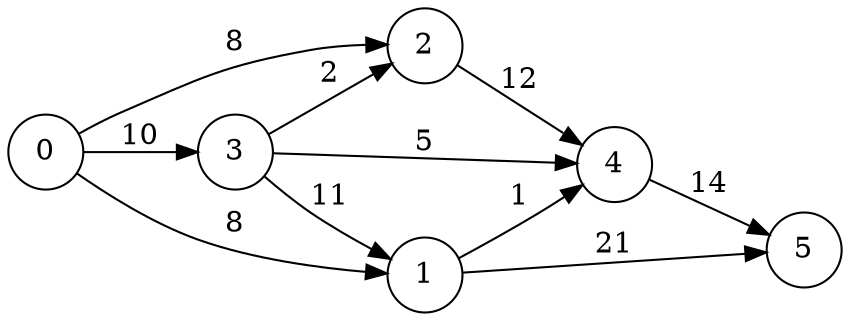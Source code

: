 digraph dot_graph {
  rankdir=LR;
  size="8,5"
  node [shape=circle];
  2 -> 4 [label = "12"]; 
  3 -> 4 [label = "5"]; 
  3 -> 2 [label = "2"]; 
  3 -> 1 [label = "11"]; 
  1 -> 4 [label = "1"]; 
  1 -> 5 [label = "21"]; 
  4 -> 5 [label = "14"]; 
  0 -> 2 [label = "8"]; 
  0 -> 3 [label = "10"]; 
  0 -> 1 [label = "8"]; 
}